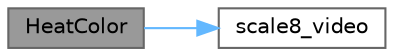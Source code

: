 digraph "HeatColor"
{
 // LATEX_PDF_SIZE
  bgcolor="transparent";
  edge [fontname=Helvetica,fontsize=10,labelfontname=Helvetica,labelfontsize=10];
  node [fontname=Helvetica,fontsize=10,shape=box,height=0.2,width=0.4];
  rankdir="LR";
  Node1 [id="Node000001",label="HeatColor",height=0.2,width=0.4,color="gray40", fillcolor="grey60", style="filled", fontcolor="black",tooltip="Approximates a \"black body radiation\" spectrum for a given \"heat\" level."];
  Node1 -> Node2 [id="edge1_Node000001_Node000002",color="steelblue1",style="solid",tooltip=" "];
  Node2 [id="Node000002",label="scale8_video",height=0.2,width=0.4,color="grey40", fillcolor="white", style="filled",URL="$d0/da8/group___scaling.html#ga628b417ea1507e3447cdf5f308d9b6d5",tooltip="The \"video\" version of scale8() guarantees that the output will be only be zero if one or both of the..."];
}
